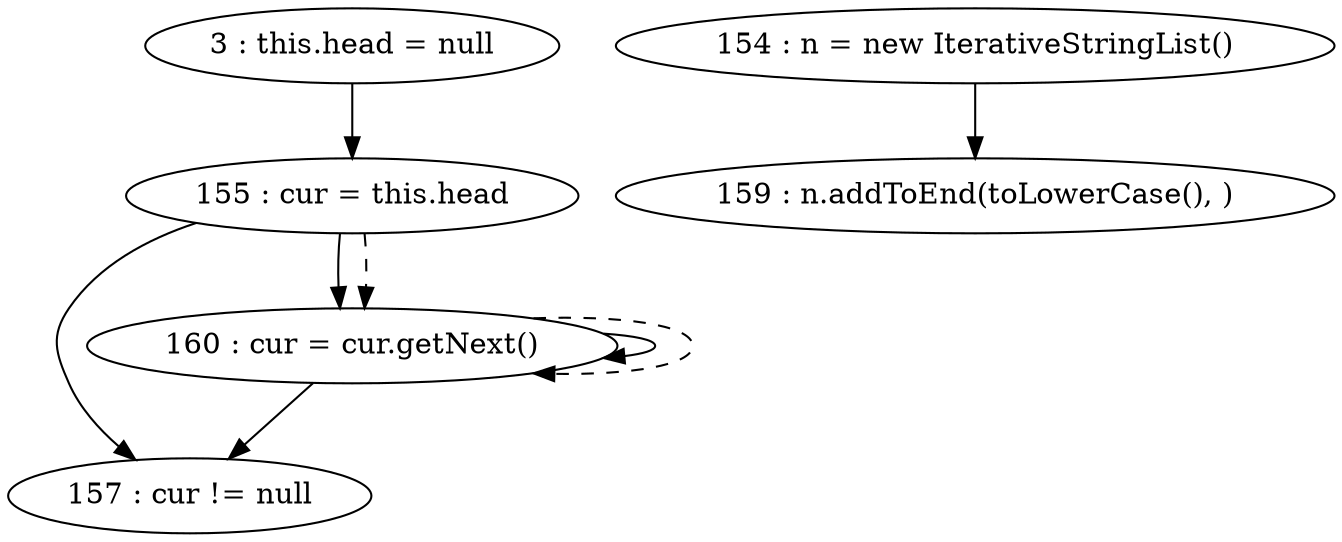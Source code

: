 digraph G {
"3 : this.head = null"
"3 : this.head = null" -> "155 : cur = this.head"
"154 : n = new IterativeStringList()"
"154 : n = new IterativeStringList()" -> "159 : n.addToEnd(toLowerCase(), )"
"155 : cur = this.head"
"155 : cur = this.head" -> "157 : cur != null"
"155 : cur = this.head" -> "160 : cur = cur.getNext()"
"155 : cur = this.head" -> "160 : cur = cur.getNext()" [style=dashed]
"157 : cur != null"
"159 : n.addToEnd(toLowerCase(), )"
"160 : cur = cur.getNext()"
"160 : cur = cur.getNext()" -> "157 : cur != null"
"160 : cur = cur.getNext()" -> "160 : cur = cur.getNext()"
"160 : cur = cur.getNext()" -> "160 : cur = cur.getNext()" [style=dashed]
"157 : cur != null"
}